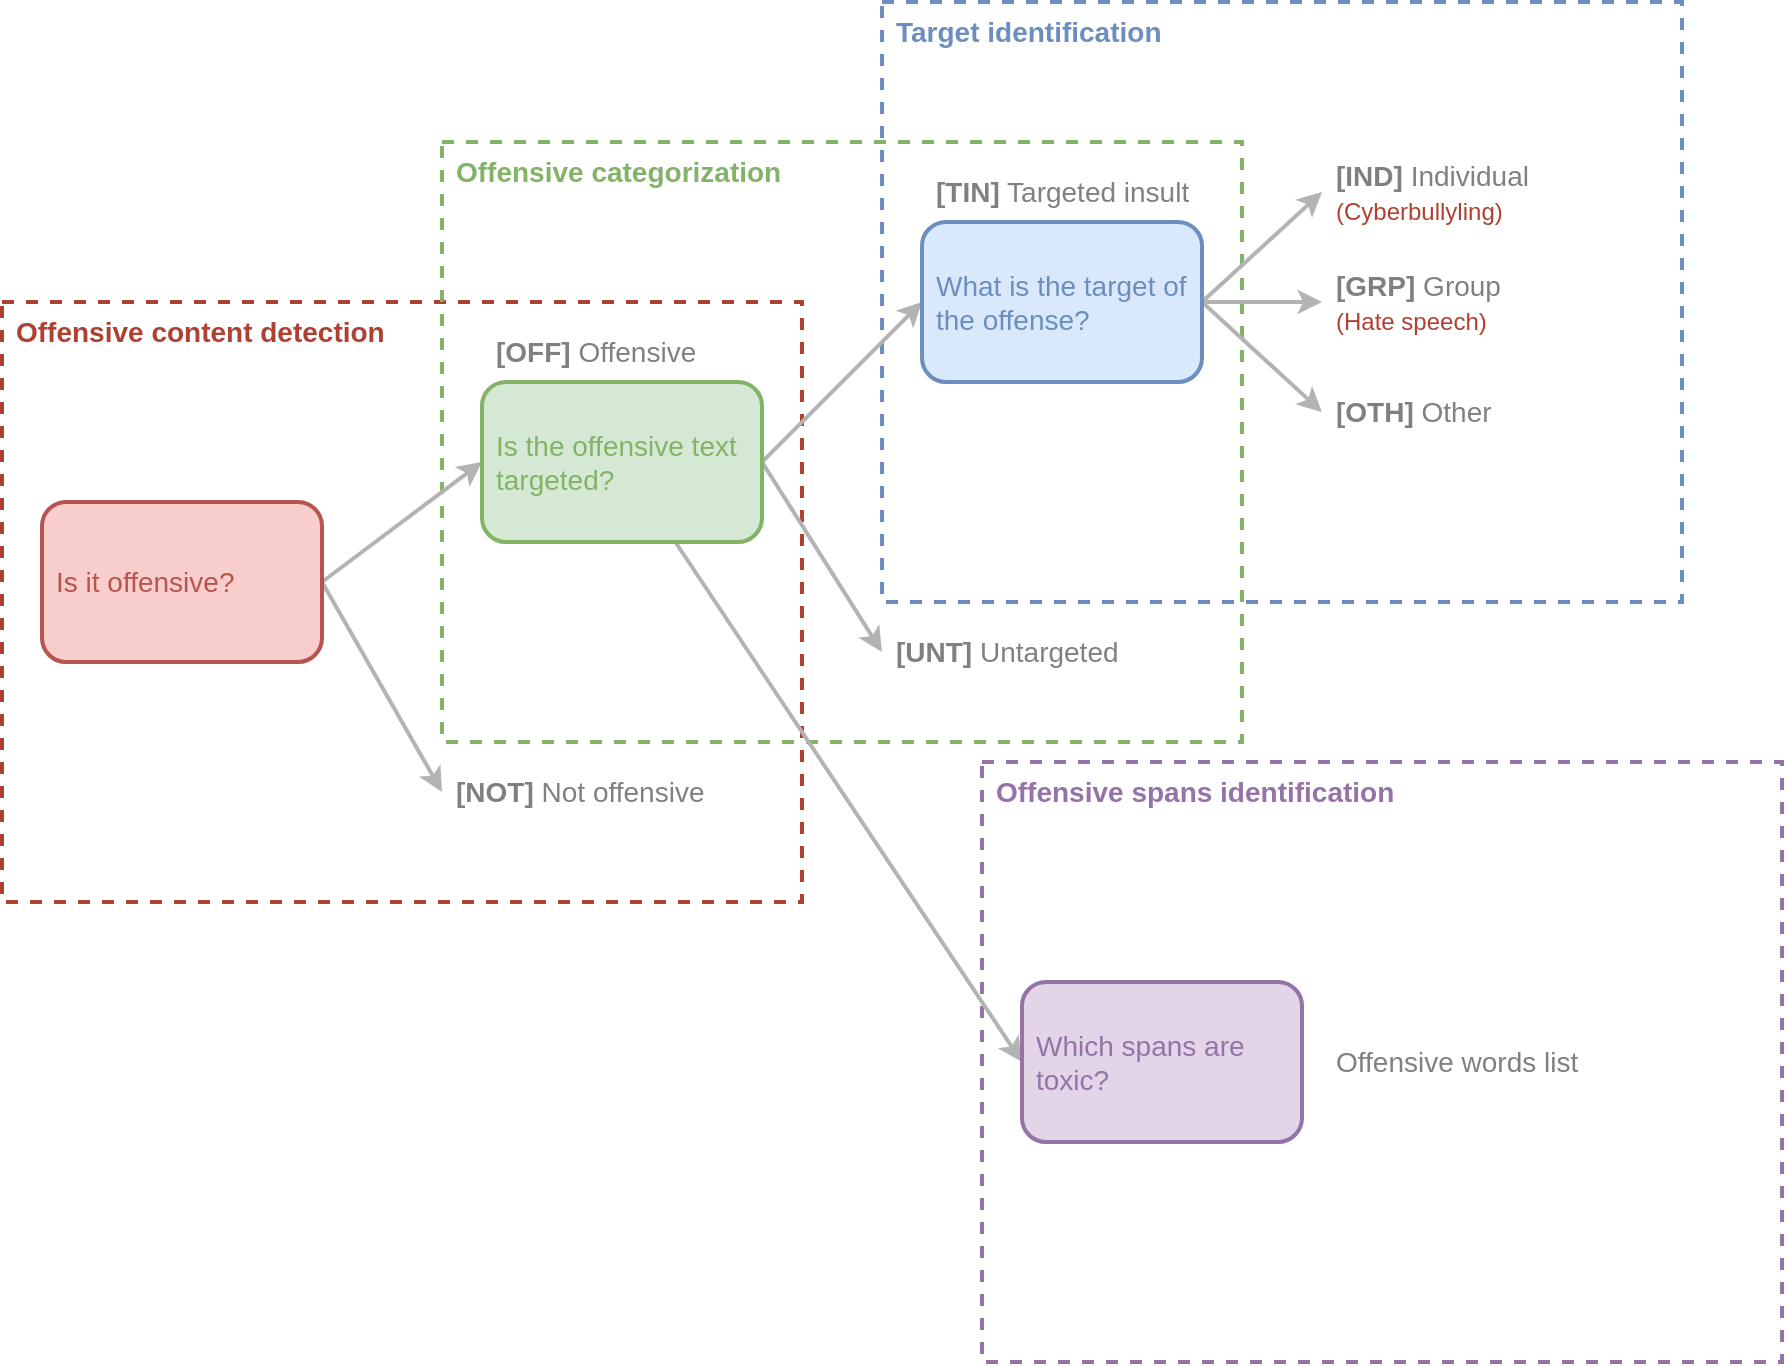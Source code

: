 <mxfile version="14.6.13" type="device"><diagram id="ysAVtidUOLpA6a85PCyo" name="Page-1"><mxGraphModel dx="1673" dy="967" grid="1" gridSize="10" guides="1" tooltips="1" connect="1" arrows="1" fold="1" page="1" pageScale="1" pageWidth="1169" pageHeight="827" math="0" shadow="0"><root><mxCell id="0"/><mxCell id="1" parent="0"/><mxCell id="a33j8HvaWFqgrWGxCul4-23" value="Offensive spans identification" style="rounded=0;whiteSpace=wrap;html=1;strokeColor=#9673a6;verticalAlign=top;align=left;strokeWidth=2;spacingLeft=5;fontSize=14;fontStyle=1;dashed=1;fillColor=none;fontColor=#9673A6;" vertex="1" parent="1"><mxGeometry x="500" y="390" width="400" height="300" as="geometry"/></mxCell><mxCell id="a33j8HvaWFqgrWGxCul4-1" value="Offensive content detection" style="rounded=0;whiteSpace=wrap;html=1;strokeColor=#ae4132;fillColor=none;verticalAlign=top;align=left;fontColor=#AE4132;strokeWidth=2;spacingLeft=5;fontSize=14;fontStyle=1;dashed=1;" vertex="1" parent="1"><mxGeometry x="10" y="160" width="400" height="300" as="geometry"/></mxCell><mxCell id="a33j8HvaWFqgrWGxCul4-2" value="Offensive categorization" style="rounded=0;whiteSpace=wrap;html=1;strokeColor=#82b366;fillColor=none;verticalAlign=top;align=left;fontColor=#82B366;strokeWidth=2;spacingLeft=5;fontSize=14;fontStyle=1;dashed=1;" vertex="1" parent="1"><mxGeometry x="230" y="80" width="400" height="300" as="geometry"/></mxCell><mxCell id="a33j8HvaWFqgrWGxCul4-3" value="Target identification" style="rounded=0;whiteSpace=wrap;html=1;strokeColor=#6c8ebf;fillColor=none;verticalAlign=top;align=left;fontColor=#6C8EBF;strokeWidth=2;spacingLeft=5;fontSize=14;fontStyle=1;dashed=1;" vertex="1" parent="1"><mxGeometry x="450" y="10" width="400" height="300" as="geometry"/></mxCell><mxCell id="a33j8HvaWFqgrWGxCul4-7" style="rounded=0;orthogonalLoop=1;jettySize=auto;html=1;entryX=0;entryY=0.5;entryDx=0;entryDy=0;fontSize=14;fontColor=#6C8EBF;startArrow=none;startFill=0;strokeWidth=2;strokeColor=#B3B3B3;exitX=1;exitY=0.5;exitDx=0;exitDy=0;" edge="1" parent="1" source="a33j8HvaWFqgrWGxCul4-4" target="a33j8HvaWFqgrWGxCul4-5"><mxGeometry relative="1" as="geometry"><mxPoint x="160" y="330" as="sourcePoint"/></mxGeometry></mxCell><mxCell id="a33j8HvaWFqgrWGxCul4-13" style="edgeStyle=none;rounded=0;orthogonalLoop=1;jettySize=auto;html=1;exitX=1;exitY=0.5;exitDx=0;exitDy=0;entryX=0;entryY=0.5;entryDx=0;entryDy=0;fontSize=14;fontColor=#6C8EBF;startArrow=none;startFill=0;strokeColor=#B3B3B3;strokeWidth=2;" edge="1" parent="1" source="a33j8HvaWFqgrWGxCul4-4" target="a33j8HvaWFqgrWGxCul4-8"><mxGeometry relative="1" as="geometry"/></mxCell><mxCell id="a33j8HvaWFqgrWGxCul4-4" value="Is it offensive?" style="rounded=1;whiteSpace=wrap;html=1;fillColor=#f8cecc;align=left;strokeColor=#b85450;strokeWidth=2;spacingLeft=5;fontSize=14;fontColor=#B85450;" vertex="1" parent="1"><mxGeometry x="30" y="260" width="140" height="80" as="geometry"/></mxCell><mxCell id="a33j8HvaWFqgrWGxCul4-14" style="edgeStyle=none;rounded=0;orthogonalLoop=1;jettySize=auto;html=1;entryX=0;entryY=0.5;entryDx=0;entryDy=0;fontSize=14;fontColor=#6C8EBF;startArrow=none;startFill=0;strokeColor=#B3B3B3;strokeWidth=2;exitX=1;exitY=0.5;exitDx=0;exitDy=0;" edge="1" parent="1" source="a33j8HvaWFqgrWGxCul4-5" target="a33j8HvaWFqgrWGxCul4-10"><mxGeometry relative="1" as="geometry"/></mxCell><mxCell id="a33j8HvaWFqgrWGxCul4-15" style="edgeStyle=none;rounded=0;orthogonalLoop=1;jettySize=auto;html=1;exitX=1;exitY=0.5;exitDx=0;exitDy=0;entryX=0;entryY=0.5;entryDx=0;entryDy=0;fontSize=14;fontColor=#6C8EBF;startArrow=none;startFill=0;strokeColor=#B3B3B3;strokeWidth=2;" edge="1" parent="1" source="a33j8HvaWFqgrWGxCul4-5" target="a33j8HvaWFqgrWGxCul4-6"><mxGeometry relative="1" as="geometry"/></mxCell><mxCell id="a33j8HvaWFqgrWGxCul4-24" style="edgeStyle=none;rounded=0;orthogonalLoop=1;jettySize=auto;html=1;entryX=0;entryY=0.5;entryDx=0;entryDy=0;fontSize=14;fontColor=#6C8EBF;startArrow=none;startFill=0;endArrow=classic;endFill=1;strokeColor=#B3B3B3;strokeWidth=2;" edge="1" parent="1" source="a33j8HvaWFqgrWGxCul4-5" target="a33j8HvaWFqgrWGxCul4-22"><mxGeometry relative="1" as="geometry"/></mxCell><mxCell id="a33j8HvaWFqgrWGxCul4-5" value="Is the offensive text targeted?" style="rounded=1;whiteSpace=wrap;html=1;fillColor=#d5e8d4;align=left;strokeColor=#82b366;strokeWidth=2;spacingLeft=5;fontSize=14;fontColor=#82B366;" vertex="1" parent="1"><mxGeometry x="250" y="200" width="140" height="80" as="geometry"/></mxCell><mxCell id="a33j8HvaWFqgrWGxCul4-18" style="edgeStyle=none;rounded=0;orthogonalLoop=1;jettySize=auto;html=1;exitX=1;exitY=0.5;exitDx=0;exitDy=0;entryX=0;entryY=0.5;entryDx=0;entryDy=0;fontSize=14;fontColor=#6C8EBF;startArrow=none;startFill=0;strokeColor=#B3B3B3;strokeWidth=2;" edge="1" parent="1" source="a33j8HvaWFqgrWGxCul4-6" target="a33j8HvaWFqgrWGxCul4-17"><mxGeometry relative="1" as="geometry"/></mxCell><mxCell id="a33j8HvaWFqgrWGxCul4-19" style="edgeStyle=none;rounded=0;orthogonalLoop=1;jettySize=auto;html=1;exitX=1;exitY=0.5;exitDx=0;exitDy=0;fontSize=14;fontColor=#6C8EBF;startArrow=none;startFill=0;strokeColor=#B3B3B3;strokeWidth=2;" edge="1" parent="1" source="a33j8HvaWFqgrWGxCul4-6" target="a33j8HvaWFqgrWGxCul4-16"><mxGeometry relative="1" as="geometry"/></mxCell><mxCell id="a33j8HvaWFqgrWGxCul4-20" style="edgeStyle=none;rounded=0;orthogonalLoop=1;jettySize=auto;html=1;exitX=1;exitY=0.5;exitDx=0;exitDy=0;entryX=0;entryY=0.5;entryDx=0;entryDy=0;fontSize=14;fontColor=#6C8EBF;startArrow=none;startFill=0;strokeColor=#B3B3B3;strokeWidth=2;" edge="1" parent="1" source="a33j8HvaWFqgrWGxCul4-6" target="a33j8HvaWFqgrWGxCul4-9"><mxGeometry relative="1" as="geometry"/></mxCell><mxCell id="a33j8HvaWFqgrWGxCul4-6" value="What is the target of the offense?" style="rounded=1;whiteSpace=wrap;html=1;fillColor=#dae8fc;align=left;strokeColor=#6c8ebf;strokeWidth=2;spacingLeft=5;fontSize=14;fontColor=#6C8EBF;" vertex="1" parent="1"><mxGeometry x="470" y="120" width="140" height="80" as="geometry"/></mxCell><mxCell id="a33j8HvaWFqgrWGxCul4-8" value="&lt;font color=&quot;#808080&quot;&gt;&lt;b&gt;[NOT]&lt;/b&gt; Not offensive&lt;/font&gt;" style="text;html=1;strokeColor=none;fillColor=none;align=left;verticalAlign=middle;whiteSpace=wrap;rounded=0;fontSize=14;fontColor=#6C8EBF;spacingLeft=5;" vertex="1" parent="1"><mxGeometry x="230" y="390" width="150" height="30" as="geometry"/></mxCell><mxCell id="a33j8HvaWFqgrWGxCul4-9" value="&lt;font color=&quot;#808080&quot;&gt;&lt;b&gt;[IND]&lt;/b&gt; Individual&lt;/font&gt;&lt;br&gt;&lt;font color=&quot;#ae4132&quot; style=&quot;font-size: 12px&quot;&gt;(Cyberbullyling)&lt;/font&gt;" style="text;html=1;strokeColor=none;fillColor=none;align=left;verticalAlign=middle;whiteSpace=wrap;rounded=0;fontSize=14;fontColor=#6C8EBF;spacingLeft=5;" vertex="1" parent="1"><mxGeometry x="670" y="90" width="150" height="30" as="geometry"/></mxCell><mxCell id="a33j8HvaWFqgrWGxCul4-10" value="&lt;font color=&quot;#808080&quot;&gt;&lt;b&gt;[UNT]&lt;/b&gt; Untargeted&lt;/font&gt;" style="text;html=1;strokeColor=none;fillColor=none;align=left;verticalAlign=middle;whiteSpace=wrap;rounded=0;fontSize=14;fontColor=#6C8EBF;spacingLeft=5;" vertex="1" parent="1"><mxGeometry x="450" y="320" width="150" height="30" as="geometry"/></mxCell><mxCell id="a33j8HvaWFqgrWGxCul4-16" value="&lt;font color=&quot;#808080&quot;&gt;&lt;b&gt;[GRP]&lt;/b&gt; Group&lt;/font&gt;&lt;br&gt;&lt;font color=&quot;#ae4132&quot; style=&quot;font-size: 12px&quot;&gt;(Hate speech)&lt;/font&gt;" style="text;html=1;strokeColor=none;fillColor=none;align=left;verticalAlign=middle;whiteSpace=wrap;rounded=0;fontSize=14;fontColor=#6C8EBF;spacingLeft=5;" vertex="1" parent="1"><mxGeometry x="670" y="145" width="150" height="30" as="geometry"/></mxCell><mxCell id="a33j8HvaWFqgrWGxCul4-17" value="&lt;font color=&quot;#808080&quot;&gt;&lt;b&gt;[OTH]&lt;/b&gt; Other&lt;/font&gt;" style="text;html=1;strokeColor=none;fillColor=none;align=left;verticalAlign=middle;whiteSpace=wrap;rounded=0;fontSize=14;fontColor=#6C8EBF;spacingLeft=5;" vertex="1" parent="1"><mxGeometry x="670" y="200" width="150" height="30" as="geometry"/></mxCell><mxCell id="a33j8HvaWFqgrWGxCul4-22" value="Which spans are toxic?" style="rounded=1;whiteSpace=wrap;html=1;fillColor=#e1d5e7;align=left;strokeColor=#9673a6;strokeWidth=2;spacingLeft=5;fontSize=14;fontColor=#9673A6;" vertex="1" parent="1"><mxGeometry x="520" y="500" width="140" height="80" as="geometry"/></mxCell><mxCell id="a33j8HvaWFqgrWGxCul4-25" value="&lt;font color=&quot;#808080&quot;&gt;&lt;b&gt;[OFF]&lt;/b&gt; Offensive&lt;/font&gt;" style="text;html=1;strokeColor=none;fillColor=none;align=left;verticalAlign=middle;whiteSpace=wrap;rounded=0;fontSize=14;fontColor=#6C8EBF;spacingLeft=5;" vertex="1" parent="1"><mxGeometry x="250" y="170" width="150" height="30" as="geometry"/></mxCell><mxCell id="a33j8HvaWFqgrWGxCul4-26" value="&lt;font color=&quot;#808080&quot;&gt;&lt;b&gt;[TIN]&lt;/b&gt; Targeted insult&lt;/font&gt;" style="text;html=1;strokeColor=none;fillColor=none;align=left;verticalAlign=middle;whiteSpace=wrap;rounded=0;fontSize=14;fontColor=#6C8EBF;spacingLeft=5;" vertex="1" parent="1"><mxGeometry x="470" y="90" width="150" height="30" as="geometry"/></mxCell><mxCell id="a33j8HvaWFqgrWGxCul4-27" value="&lt;font color=&quot;#808080&quot;&gt;Offensive words list&lt;/font&gt;" style="text;html=1;strokeColor=none;fillColor=none;align=left;verticalAlign=middle;whiteSpace=wrap;rounded=0;fontSize=14;fontColor=#6C8EBF;spacingLeft=5;" vertex="1" parent="1"><mxGeometry x="670" y="525" width="150" height="30" as="geometry"/></mxCell></root></mxGraphModel></diagram></mxfile>
